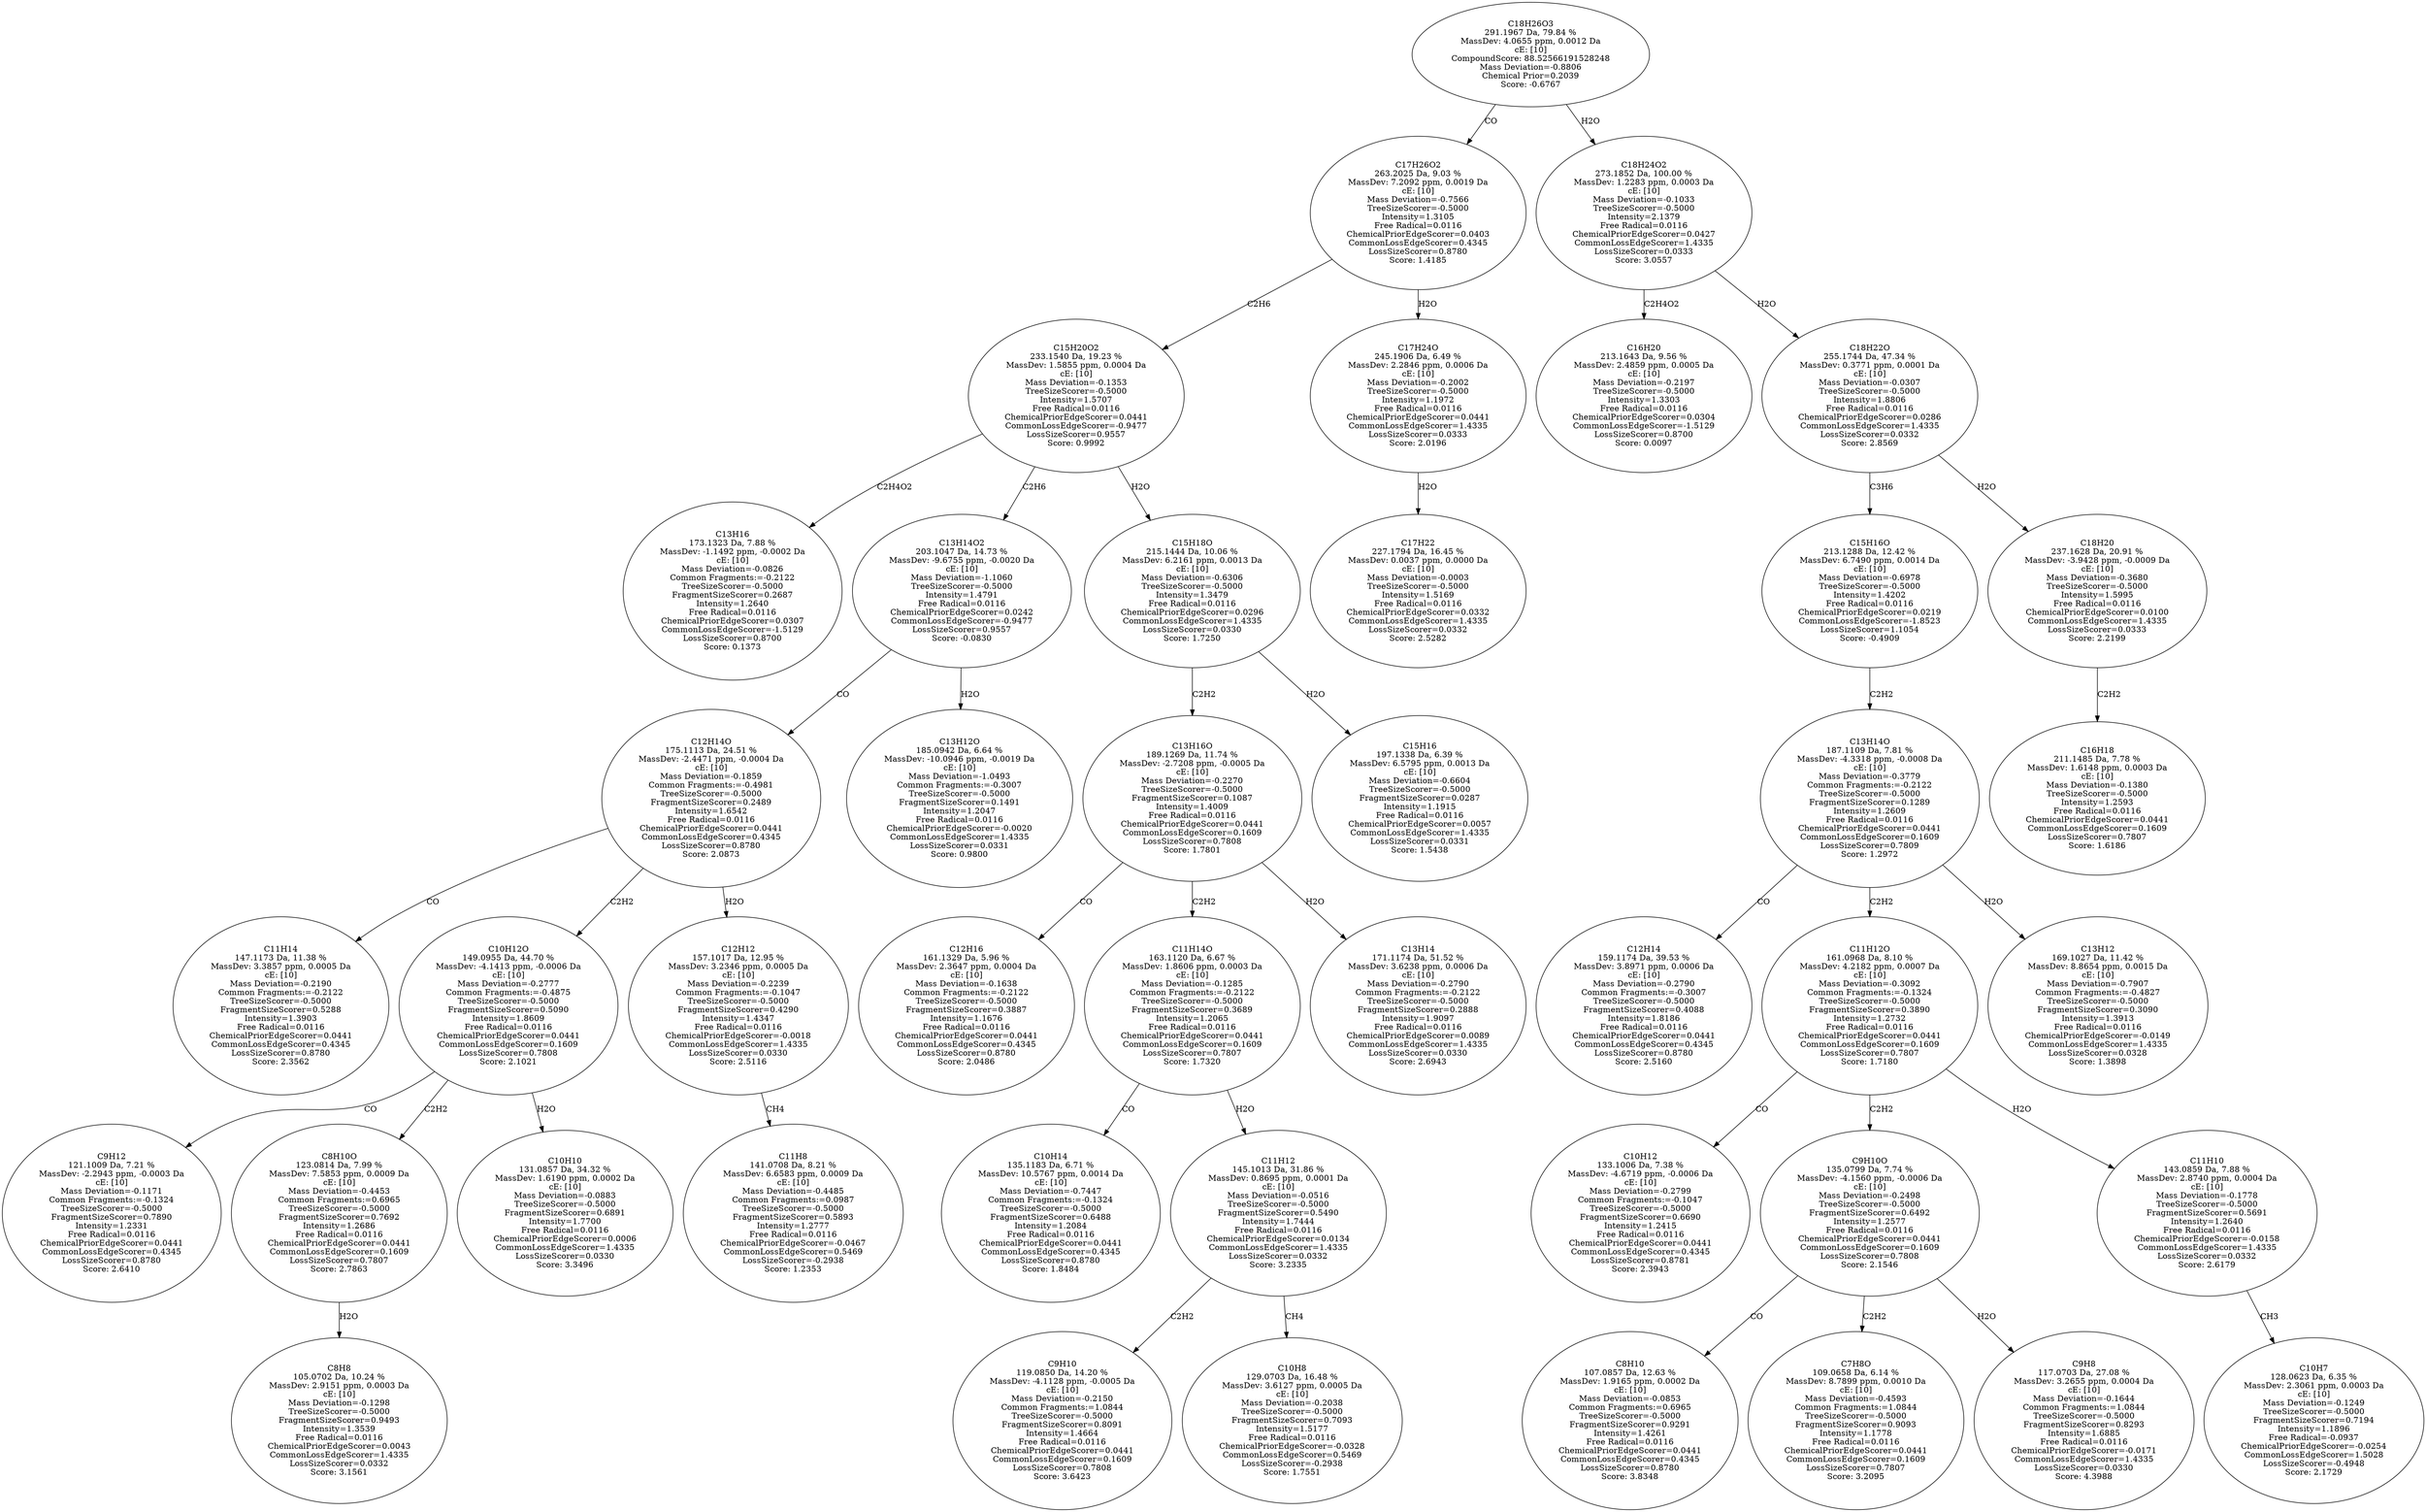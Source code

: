 strict digraph {
v1 [label="C13H16\n173.1323 Da, 7.88 %\nMassDev: -1.1492 ppm, -0.0002 Da\ncE: [10]\nMass Deviation=-0.0826\nCommon Fragments:=-0.2122\nTreeSizeScorer=-0.5000\nFragmentSizeScorer=0.2687\nIntensity=1.2640\nFree Radical=0.0116\nChemicalPriorEdgeScorer=0.0307\nCommonLossEdgeScorer=-1.5129\nLossSizeScorer=0.8700\nScore: 0.1373"];
v2 [label="C11H14\n147.1173 Da, 11.38 %\nMassDev: 3.3857 ppm, 0.0005 Da\ncE: [10]\nMass Deviation=-0.2190\nCommon Fragments:=-0.2122\nTreeSizeScorer=-0.5000\nFragmentSizeScorer=0.5288\nIntensity=1.3903\nFree Radical=0.0116\nChemicalPriorEdgeScorer=0.0441\nCommonLossEdgeScorer=0.4345\nLossSizeScorer=0.8780\nScore: 2.3562"];
v3 [label="C9H12\n121.1009 Da, 7.21 %\nMassDev: -2.2943 ppm, -0.0003 Da\ncE: [10]\nMass Deviation=-0.1171\nCommon Fragments:=-0.1324\nTreeSizeScorer=-0.5000\nFragmentSizeScorer=0.7890\nIntensity=1.2331\nFree Radical=0.0116\nChemicalPriorEdgeScorer=0.0441\nCommonLossEdgeScorer=0.4345\nLossSizeScorer=0.8780\nScore: 2.6410"];
v4 [label="C8H8\n105.0702 Da, 10.24 %\nMassDev: 2.9151 ppm, 0.0003 Da\ncE: [10]\nMass Deviation=-0.1298\nTreeSizeScorer=-0.5000\nFragmentSizeScorer=0.9493\nIntensity=1.3539\nFree Radical=0.0116\nChemicalPriorEdgeScorer=0.0043\nCommonLossEdgeScorer=1.4335\nLossSizeScorer=0.0332\nScore: 3.1561"];
v5 [label="C8H10O\n123.0814 Da, 7.99 %\nMassDev: 7.5853 ppm, 0.0009 Da\ncE: [10]\nMass Deviation=-0.4453\nCommon Fragments:=0.6965\nTreeSizeScorer=-0.5000\nFragmentSizeScorer=0.7692\nIntensity=1.2686\nFree Radical=0.0116\nChemicalPriorEdgeScorer=0.0441\nCommonLossEdgeScorer=0.1609\nLossSizeScorer=0.7807\nScore: 2.7863"];
v6 [label="C10H10\n131.0857 Da, 34.32 %\nMassDev: 1.6190 ppm, 0.0002 Da\ncE: [10]\nMass Deviation=-0.0883\nTreeSizeScorer=-0.5000\nFragmentSizeScorer=0.6891\nIntensity=1.7700\nFree Radical=0.0116\nChemicalPriorEdgeScorer=0.0006\nCommonLossEdgeScorer=1.4335\nLossSizeScorer=0.0330\nScore: 3.3496"];
v7 [label="C10H12O\n149.0955 Da, 44.70 %\nMassDev: -4.1413 ppm, -0.0006 Da\ncE: [10]\nMass Deviation=-0.2777\nCommon Fragments:=-0.4875\nTreeSizeScorer=-0.5000\nFragmentSizeScorer=0.5090\nIntensity=1.8609\nFree Radical=0.0116\nChemicalPriorEdgeScorer=0.0441\nCommonLossEdgeScorer=0.1609\nLossSizeScorer=0.7808\nScore: 2.1021"];
v8 [label="C11H8\n141.0708 Da, 8.21 %\nMassDev: 6.6583 ppm, 0.0009 Da\ncE: [10]\nMass Deviation=-0.4485\nCommon Fragments:=0.0987\nTreeSizeScorer=-0.5000\nFragmentSizeScorer=0.5893\nIntensity=1.2777\nFree Radical=0.0116\nChemicalPriorEdgeScorer=-0.0467\nCommonLossEdgeScorer=0.5469\nLossSizeScorer=-0.2938\nScore: 1.2353"];
v9 [label="C12H12\n157.1017 Da, 12.95 %\nMassDev: 3.2346 ppm, 0.0005 Da\ncE: [10]\nMass Deviation=-0.2239\nCommon Fragments:=-0.1047\nTreeSizeScorer=-0.5000\nFragmentSizeScorer=0.4290\nIntensity=1.4347\nFree Radical=0.0116\nChemicalPriorEdgeScorer=-0.0018\nCommonLossEdgeScorer=1.4335\nLossSizeScorer=0.0330\nScore: 2.5116"];
v10 [label="C12H14O\n175.1113 Da, 24.51 %\nMassDev: -2.4471 ppm, -0.0004 Da\ncE: [10]\nMass Deviation=-0.1859\nCommon Fragments:=-0.4981\nTreeSizeScorer=-0.5000\nFragmentSizeScorer=0.2489\nIntensity=1.6542\nFree Radical=0.0116\nChemicalPriorEdgeScorer=0.0441\nCommonLossEdgeScorer=0.4345\nLossSizeScorer=0.8780\nScore: 2.0873"];
v11 [label="C13H12O\n185.0942 Da, 6.64 %\nMassDev: -10.0946 ppm, -0.0019 Da\ncE: [10]\nMass Deviation=-1.0493\nCommon Fragments:=-0.3007\nTreeSizeScorer=-0.5000\nFragmentSizeScorer=0.1491\nIntensity=1.2047\nFree Radical=0.0116\nChemicalPriorEdgeScorer=-0.0020\nCommonLossEdgeScorer=1.4335\nLossSizeScorer=0.0331\nScore: 0.9800"];
v12 [label="C13H14O2\n203.1047 Da, 14.73 %\nMassDev: -9.6755 ppm, -0.0020 Da\ncE: [10]\nMass Deviation=-1.1060\nTreeSizeScorer=-0.5000\nIntensity=1.4791\nFree Radical=0.0116\nChemicalPriorEdgeScorer=0.0242\nCommonLossEdgeScorer=-0.9477\nLossSizeScorer=0.9557\nScore: -0.0830"];
v13 [label="C12H16\n161.1329 Da, 5.96 %\nMassDev: 2.3647 ppm, 0.0004 Da\ncE: [10]\nMass Deviation=-0.1638\nCommon Fragments:=-0.2122\nTreeSizeScorer=-0.5000\nFragmentSizeScorer=0.3887\nIntensity=1.1676\nFree Radical=0.0116\nChemicalPriorEdgeScorer=0.0441\nCommonLossEdgeScorer=0.4345\nLossSizeScorer=0.8780\nScore: 2.0486"];
v14 [label="C10H14\n135.1183 Da, 6.71 %\nMassDev: 10.5767 ppm, 0.0014 Da\ncE: [10]\nMass Deviation=-0.7447\nCommon Fragments:=-0.1324\nTreeSizeScorer=-0.5000\nFragmentSizeScorer=0.6488\nIntensity=1.2084\nFree Radical=0.0116\nChemicalPriorEdgeScorer=0.0441\nCommonLossEdgeScorer=0.4345\nLossSizeScorer=0.8780\nScore: 1.8484"];
v15 [label="C9H10\n119.0850 Da, 14.20 %\nMassDev: -4.1128 ppm, -0.0005 Da\ncE: [10]\nMass Deviation=-0.2150\nCommon Fragments:=1.0844\nTreeSizeScorer=-0.5000\nFragmentSizeScorer=0.8091\nIntensity=1.4664\nFree Radical=0.0116\nChemicalPriorEdgeScorer=0.0441\nCommonLossEdgeScorer=0.1609\nLossSizeScorer=0.7808\nScore: 3.6423"];
v16 [label="C10H8\n129.0703 Da, 16.48 %\nMassDev: 3.6127 ppm, 0.0005 Da\ncE: [10]\nMass Deviation=-0.2038\nTreeSizeScorer=-0.5000\nFragmentSizeScorer=0.7093\nIntensity=1.5177\nFree Radical=0.0116\nChemicalPriorEdgeScorer=-0.0328\nCommonLossEdgeScorer=0.5469\nLossSizeScorer=-0.2938\nScore: 1.7551"];
v17 [label="C11H12\n145.1013 Da, 31.86 %\nMassDev: 0.8695 ppm, 0.0001 Da\ncE: [10]\nMass Deviation=-0.0516\nTreeSizeScorer=-0.5000\nFragmentSizeScorer=0.5490\nIntensity=1.7444\nFree Radical=0.0116\nChemicalPriorEdgeScorer=0.0134\nCommonLossEdgeScorer=1.4335\nLossSizeScorer=0.0332\nScore: 3.2335"];
v18 [label="C11H14O\n163.1120 Da, 6.67 %\nMassDev: 1.8606 ppm, 0.0003 Da\ncE: [10]\nMass Deviation=-0.1285\nCommon Fragments:=-0.2122\nTreeSizeScorer=-0.5000\nFragmentSizeScorer=0.3689\nIntensity=1.2065\nFree Radical=0.0116\nChemicalPriorEdgeScorer=0.0441\nCommonLossEdgeScorer=0.1609\nLossSizeScorer=0.7807\nScore: 1.7320"];
v19 [label="C13H14\n171.1174 Da, 51.52 %\nMassDev: 3.6238 ppm, 0.0006 Da\ncE: [10]\nMass Deviation=-0.2790\nCommon Fragments:=-0.2122\nTreeSizeScorer=-0.5000\nFragmentSizeScorer=0.2888\nIntensity=1.9097\nFree Radical=0.0116\nChemicalPriorEdgeScorer=0.0089\nCommonLossEdgeScorer=1.4335\nLossSizeScorer=0.0330\nScore: 2.6943"];
v20 [label="C13H16O\n189.1269 Da, 11.74 %\nMassDev: -2.7208 ppm, -0.0005 Da\ncE: [10]\nMass Deviation=-0.2270\nTreeSizeScorer=-0.5000\nFragmentSizeScorer=0.1087\nIntensity=1.4009\nFree Radical=0.0116\nChemicalPriorEdgeScorer=0.0441\nCommonLossEdgeScorer=0.1609\nLossSizeScorer=0.7808\nScore: 1.7801"];
v21 [label="C15H16\n197.1338 Da, 6.39 %\nMassDev: 6.5795 ppm, 0.0013 Da\ncE: [10]\nMass Deviation=-0.6604\nTreeSizeScorer=-0.5000\nFragmentSizeScorer=0.0287\nIntensity=1.1915\nFree Radical=0.0116\nChemicalPriorEdgeScorer=0.0057\nCommonLossEdgeScorer=1.4335\nLossSizeScorer=0.0331\nScore: 1.5438"];
v22 [label="C15H18O\n215.1444 Da, 10.06 %\nMassDev: 6.2161 ppm, 0.0013 Da\ncE: [10]\nMass Deviation=-0.6306\nTreeSizeScorer=-0.5000\nIntensity=1.3479\nFree Radical=0.0116\nChemicalPriorEdgeScorer=0.0296\nCommonLossEdgeScorer=1.4335\nLossSizeScorer=0.0330\nScore: 1.7250"];
v23 [label="C15H20O2\n233.1540 Da, 19.23 %\nMassDev: 1.5855 ppm, 0.0004 Da\ncE: [10]\nMass Deviation=-0.1353\nTreeSizeScorer=-0.5000\nIntensity=1.5707\nFree Radical=0.0116\nChemicalPriorEdgeScorer=0.0441\nCommonLossEdgeScorer=-0.9477\nLossSizeScorer=0.9557\nScore: 0.9992"];
v24 [label="C17H22\n227.1794 Da, 16.45 %\nMassDev: 0.0037 ppm, 0.0000 Da\ncE: [10]\nMass Deviation=-0.0003\nTreeSizeScorer=-0.5000\nIntensity=1.5169\nFree Radical=0.0116\nChemicalPriorEdgeScorer=0.0332\nCommonLossEdgeScorer=1.4335\nLossSizeScorer=0.0332\nScore: 2.5282"];
v25 [label="C17H24O\n245.1906 Da, 6.49 %\nMassDev: 2.2846 ppm, 0.0006 Da\ncE: [10]\nMass Deviation=-0.2002\nTreeSizeScorer=-0.5000\nIntensity=1.1972\nFree Radical=0.0116\nChemicalPriorEdgeScorer=0.0441\nCommonLossEdgeScorer=1.4335\nLossSizeScorer=0.0333\nScore: 2.0196"];
v26 [label="C17H26O2\n263.2025 Da, 9.03 %\nMassDev: 7.2092 ppm, 0.0019 Da\ncE: [10]\nMass Deviation=-0.7566\nTreeSizeScorer=-0.5000\nIntensity=1.3105\nFree Radical=0.0116\nChemicalPriorEdgeScorer=0.0403\nCommonLossEdgeScorer=0.4345\nLossSizeScorer=0.8780\nScore: 1.4185"];
v27 [label="C16H20\n213.1643 Da, 9.56 %\nMassDev: 2.4859 ppm, 0.0005 Da\ncE: [10]\nMass Deviation=-0.2197\nTreeSizeScorer=-0.5000\nIntensity=1.3303\nFree Radical=0.0116\nChemicalPriorEdgeScorer=0.0304\nCommonLossEdgeScorer=-1.5129\nLossSizeScorer=0.8700\nScore: 0.0097"];
v28 [label="C12H14\n159.1174 Da, 39.53 %\nMassDev: 3.8971 ppm, 0.0006 Da\ncE: [10]\nMass Deviation=-0.2790\nCommon Fragments:=-0.3007\nTreeSizeScorer=-0.5000\nFragmentSizeScorer=0.4088\nIntensity=1.8186\nFree Radical=0.0116\nChemicalPriorEdgeScorer=0.0441\nCommonLossEdgeScorer=0.4345\nLossSizeScorer=0.8780\nScore: 2.5160"];
v29 [label="C10H12\n133.1006 Da, 7.38 %\nMassDev: -4.6719 ppm, -0.0006 Da\ncE: [10]\nMass Deviation=-0.2799\nCommon Fragments:=-0.1047\nTreeSizeScorer=-0.5000\nFragmentSizeScorer=0.6690\nIntensity=1.2415\nFree Radical=0.0116\nChemicalPriorEdgeScorer=0.0441\nCommonLossEdgeScorer=0.4345\nLossSizeScorer=0.8781\nScore: 2.3943"];
v30 [label="C8H10\n107.0857 Da, 12.63 %\nMassDev: 1.9165 ppm, 0.0002 Da\ncE: [10]\nMass Deviation=-0.0853\nCommon Fragments:=0.6965\nTreeSizeScorer=-0.5000\nFragmentSizeScorer=0.9291\nIntensity=1.4261\nFree Radical=0.0116\nChemicalPriorEdgeScorer=0.0441\nCommonLossEdgeScorer=0.4345\nLossSizeScorer=0.8780\nScore: 3.8348"];
v31 [label="C7H8O\n109.0658 Da, 6.14 %\nMassDev: 8.7899 ppm, 0.0010 Da\ncE: [10]\nMass Deviation=-0.4593\nCommon Fragments:=1.0844\nTreeSizeScorer=-0.5000\nFragmentSizeScorer=0.9093\nIntensity=1.1778\nFree Radical=0.0116\nChemicalPriorEdgeScorer=0.0441\nCommonLossEdgeScorer=0.1609\nLossSizeScorer=0.7807\nScore: 3.2095"];
v32 [label="C9H8\n117.0703 Da, 27.08 %\nMassDev: 3.2655 ppm, 0.0004 Da\ncE: [10]\nMass Deviation=-0.1644\nCommon Fragments:=1.0844\nTreeSizeScorer=-0.5000\nFragmentSizeScorer=0.8293\nIntensity=1.6885\nFree Radical=0.0116\nChemicalPriorEdgeScorer=-0.0171\nCommonLossEdgeScorer=1.4335\nLossSizeScorer=0.0330\nScore: 4.3988"];
v33 [label="C9H10O\n135.0799 Da, 7.74 %\nMassDev: -4.1560 ppm, -0.0006 Da\ncE: [10]\nMass Deviation=-0.2498\nTreeSizeScorer=-0.5000\nFragmentSizeScorer=0.6492\nIntensity=1.2577\nFree Radical=0.0116\nChemicalPriorEdgeScorer=0.0441\nCommonLossEdgeScorer=0.1609\nLossSizeScorer=0.7808\nScore: 2.1546"];
v34 [label="C10H7\n128.0623 Da, 6.35 %\nMassDev: 2.3061 ppm, 0.0003 Da\ncE: [10]\nMass Deviation=-0.1249\nTreeSizeScorer=-0.5000\nFragmentSizeScorer=0.7194\nIntensity=1.1896\nFree Radical=-0.0937\nChemicalPriorEdgeScorer=-0.0254\nCommonLossEdgeScorer=1.5028\nLossSizeScorer=-0.4948\nScore: 2.1729"];
v35 [label="C11H10\n143.0859 Da, 7.88 %\nMassDev: 2.8740 ppm, 0.0004 Da\ncE: [10]\nMass Deviation=-0.1778\nTreeSizeScorer=-0.5000\nFragmentSizeScorer=0.5691\nIntensity=1.2640\nFree Radical=0.0116\nChemicalPriorEdgeScorer=-0.0158\nCommonLossEdgeScorer=1.4335\nLossSizeScorer=0.0332\nScore: 2.6179"];
v36 [label="C11H12O\n161.0968 Da, 8.10 %\nMassDev: 4.2182 ppm, 0.0007 Da\ncE: [10]\nMass Deviation=-0.3092\nCommon Fragments:=-0.1324\nTreeSizeScorer=-0.5000\nFragmentSizeScorer=0.3890\nIntensity=1.2732\nFree Radical=0.0116\nChemicalPriorEdgeScorer=0.0441\nCommonLossEdgeScorer=0.1609\nLossSizeScorer=0.7807\nScore: 1.7180"];
v37 [label="C13H12\n169.1027 Da, 11.42 %\nMassDev: 8.8654 ppm, 0.0015 Da\ncE: [10]\nMass Deviation=-0.7907\nCommon Fragments:=-0.4827\nTreeSizeScorer=-0.5000\nFragmentSizeScorer=0.3090\nIntensity=1.3913\nFree Radical=0.0116\nChemicalPriorEdgeScorer=-0.0149\nCommonLossEdgeScorer=1.4335\nLossSizeScorer=0.0328\nScore: 1.3898"];
v38 [label="C13H14O\n187.1109 Da, 7.81 %\nMassDev: -4.3318 ppm, -0.0008 Da\ncE: [10]\nMass Deviation=-0.3779\nCommon Fragments:=-0.2122\nTreeSizeScorer=-0.5000\nFragmentSizeScorer=0.1289\nIntensity=1.2609\nFree Radical=0.0116\nChemicalPriorEdgeScorer=0.0441\nCommonLossEdgeScorer=0.1609\nLossSizeScorer=0.7809\nScore: 1.2972"];
v39 [label="C15H16O\n213.1288 Da, 12.42 %\nMassDev: 6.7490 ppm, 0.0014 Da\ncE: [10]\nMass Deviation=-0.6978\nTreeSizeScorer=-0.5000\nIntensity=1.4202\nFree Radical=0.0116\nChemicalPriorEdgeScorer=0.0219\nCommonLossEdgeScorer=-1.8523\nLossSizeScorer=1.1054\nScore: -0.4909"];
v40 [label="C16H18\n211.1485 Da, 7.78 %\nMassDev: 1.6148 ppm, 0.0003 Da\ncE: [10]\nMass Deviation=-0.1380\nTreeSizeScorer=-0.5000\nIntensity=1.2593\nFree Radical=0.0116\nChemicalPriorEdgeScorer=0.0441\nCommonLossEdgeScorer=0.1609\nLossSizeScorer=0.7807\nScore: 1.6186"];
v41 [label="C18H20\n237.1628 Da, 20.91 %\nMassDev: -3.9428 ppm, -0.0009 Da\ncE: [10]\nMass Deviation=-0.3680\nTreeSizeScorer=-0.5000\nIntensity=1.5995\nFree Radical=0.0116\nChemicalPriorEdgeScorer=0.0100\nCommonLossEdgeScorer=1.4335\nLossSizeScorer=0.0333\nScore: 2.2199"];
v42 [label="C18H22O\n255.1744 Da, 47.34 %\nMassDev: 0.3771 ppm, 0.0001 Da\ncE: [10]\nMass Deviation=-0.0307\nTreeSizeScorer=-0.5000\nIntensity=1.8806\nFree Radical=0.0116\nChemicalPriorEdgeScorer=0.0286\nCommonLossEdgeScorer=1.4335\nLossSizeScorer=0.0332\nScore: 2.8569"];
v43 [label="C18H24O2\n273.1852 Da, 100.00 %\nMassDev: 1.2283 ppm, 0.0003 Da\ncE: [10]\nMass Deviation=-0.1033\nTreeSizeScorer=-0.5000\nIntensity=2.1379\nFree Radical=0.0116\nChemicalPriorEdgeScorer=0.0427\nCommonLossEdgeScorer=1.4335\nLossSizeScorer=0.0333\nScore: 3.0557"];
v44 [label="C18H26O3\n291.1967 Da, 79.84 %\nMassDev: 4.0655 ppm, 0.0012 Da\ncE: [10]\nCompoundScore: 88.52566191528248\nMass Deviation=-0.8806\nChemical Prior=0.2039\nScore: -0.6767"];
v23 -> v1 [label="C2H4O2"];
v10 -> v2 [label="CO"];
v7 -> v3 [label="CO"];
v5 -> v4 [label="H2O"];
v7 -> v5 [label="C2H2"];
v7 -> v6 [label="H2O"];
v10 -> v7 [label="C2H2"];
v9 -> v8 [label="CH4"];
v10 -> v9 [label="H2O"];
v12 -> v10 [label="CO"];
v12 -> v11 [label="H2O"];
v23 -> v12 [label="C2H6"];
v20 -> v13 [label="CO"];
v18 -> v14 [label="CO"];
v17 -> v15 [label="C2H2"];
v17 -> v16 [label="CH4"];
v18 -> v17 [label="H2O"];
v20 -> v18 [label="C2H2"];
v20 -> v19 [label="H2O"];
v22 -> v20 [label="C2H2"];
v22 -> v21 [label="H2O"];
v23 -> v22 [label="H2O"];
v26 -> v23 [label="C2H6"];
v25 -> v24 [label="H2O"];
v26 -> v25 [label="H2O"];
v44 -> v26 [label="CO"];
v43 -> v27 [label="C2H4O2"];
v38 -> v28 [label="CO"];
v36 -> v29 [label="CO"];
v33 -> v30 [label="CO"];
v33 -> v31 [label="C2H2"];
v33 -> v32 [label="H2O"];
v36 -> v33 [label="C2H2"];
v35 -> v34 [label="CH3"];
v36 -> v35 [label="H2O"];
v38 -> v36 [label="C2H2"];
v38 -> v37 [label="H2O"];
v39 -> v38 [label="C2H2"];
v42 -> v39 [label="C3H6"];
v41 -> v40 [label="C2H2"];
v42 -> v41 [label="H2O"];
v43 -> v42 [label="H2O"];
v44 -> v43 [label="H2O"];
}